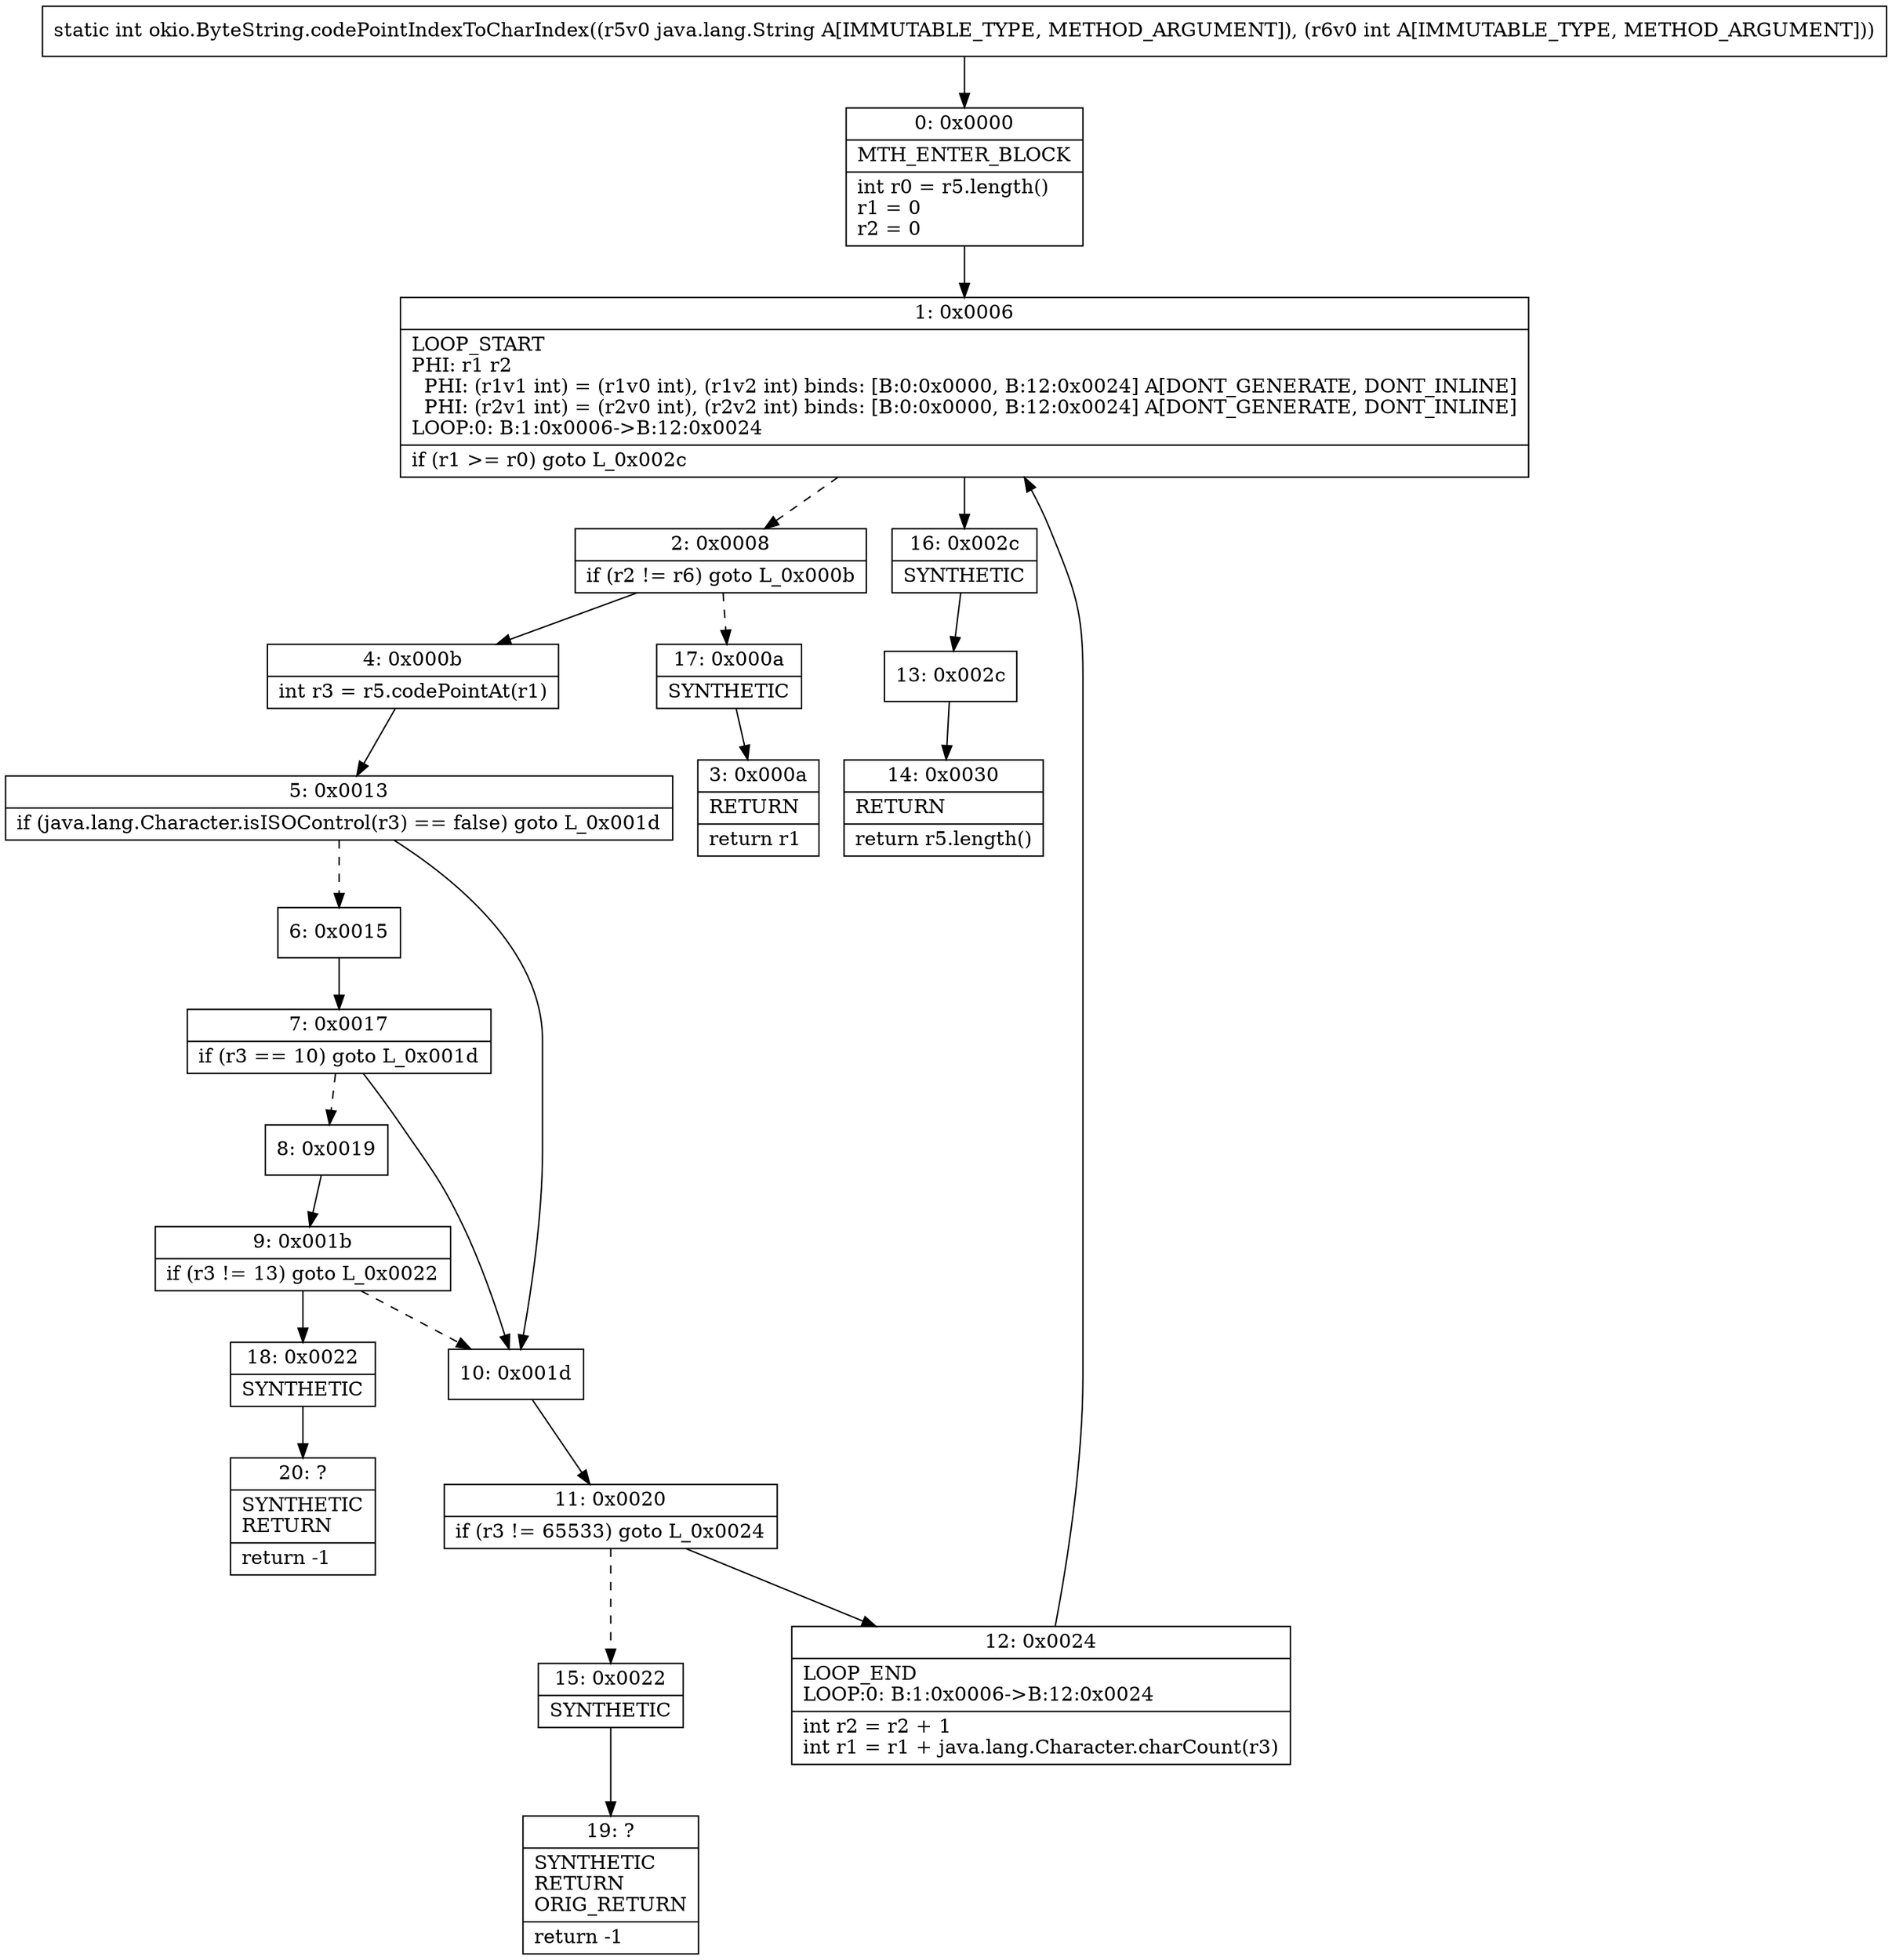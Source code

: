 digraph "CFG forokio.ByteString.codePointIndexToCharIndex(Ljava\/lang\/String;I)I" {
Node_0 [shape=record,label="{0\:\ 0x0000|MTH_ENTER_BLOCK\l|int r0 = r5.length()\lr1 = 0\lr2 = 0\l}"];
Node_1 [shape=record,label="{1\:\ 0x0006|LOOP_START\lPHI: r1 r2 \l  PHI: (r1v1 int) = (r1v0 int), (r1v2 int) binds: [B:0:0x0000, B:12:0x0024] A[DONT_GENERATE, DONT_INLINE]\l  PHI: (r2v1 int) = (r2v0 int), (r2v2 int) binds: [B:0:0x0000, B:12:0x0024] A[DONT_GENERATE, DONT_INLINE]\lLOOP:0: B:1:0x0006\-\>B:12:0x0024\l|if (r1 \>= r0) goto L_0x002c\l}"];
Node_2 [shape=record,label="{2\:\ 0x0008|if (r2 != r6) goto L_0x000b\l}"];
Node_3 [shape=record,label="{3\:\ 0x000a|RETURN\l|return r1\l}"];
Node_4 [shape=record,label="{4\:\ 0x000b|int r3 = r5.codePointAt(r1)\l}"];
Node_5 [shape=record,label="{5\:\ 0x0013|if (java.lang.Character.isISOControl(r3) == false) goto L_0x001d\l}"];
Node_6 [shape=record,label="{6\:\ 0x0015}"];
Node_7 [shape=record,label="{7\:\ 0x0017|if (r3 == 10) goto L_0x001d\l}"];
Node_8 [shape=record,label="{8\:\ 0x0019}"];
Node_9 [shape=record,label="{9\:\ 0x001b|if (r3 != 13) goto L_0x0022\l}"];
Node_10 [shape=record,label="{10\:\ 0x001d}"];
Node_11 [shape=record,label="{11\:\ 0x0020|if (r3 != 65533) goto L_0x0024\l}"];
Node_12 [shape=record,label="{12\:\ 0x0024|LOOP_END\lLOOP:0: B:1:0x0006\-\>B:12:0x0024\l|int r2 = r2 + 1\lint r1 = r1 + java.lang.Character.charCount(r3)\l}"];
Node_13 [shape=record,label="{13\:\ 0x002c}"];
Node_14 [shape=record,label="{14\:\ 0x0030|RETURN\l|return r5.length()\l}"];
Node_15 [shape=record,label="{15\:\ 0x0022|SYNTHETIC\l}"];
Node_16 [shape=record,label="{16\:\ 0x002c|SYNTHETIC\l}"];
Node_17 [shape=record,label="{17\:\ 0x000a|SYNTHETIC\l}"];
Node_18 [shape=record,label="{18\:\ 0x0022|SYNTHETIC\l}"];
Node_19 [shape=record,label="{19\:\ ?|SYNTHETIC\lRETURN\lORIG_RETURN\l|return \-1\l}"];
Node_20 [shape=record,label="{20\:\ ?|SYNTHETIC\lRETURN\l|return \-1\l}"];
MethodNode[shape=record,label="{static int okio.ByteString.codePointIndexToCharIndex((r5v0 java.lang.String A[IMMUTABLE_TYPE, METHOD_ARGUMENT]), (r6v0 int A[IMMUTABLE_TYPE, METHOD_ARGUMENT])) }"];
MethodNode -> Node_0;
Node_0 -> Node_1;
Node_1 -> Node_2[style=dashed];
Node_1 -> Node_16;
Node_2 -> Node_4;
Node_2 -> Node_17[style=dashed];
Node_4 -> Node_5;
Node_5 -> Node_6[style=dashed];
Node_5 -> Node_10;
Node_6 -> Node_7;
Node_7 -> Node_8[style=dashed];
Node_7 -> Node_10;
Node_8 -> Node_9;
Node_9 -> Node_10[style=dashed];
Node_9 -> Node_18;
Node_10 -> Node_11;
Node_11 -> Node_12;
Node_11 -> Node_15[style=dashed];
Node_12 -> Node_1;
Node_13 -> Node_14;
Node_15 -> Node_19;
Node_16 -> Node_13;
Node_17 -> Node_3;
Node_18 -> Node_20;
}


